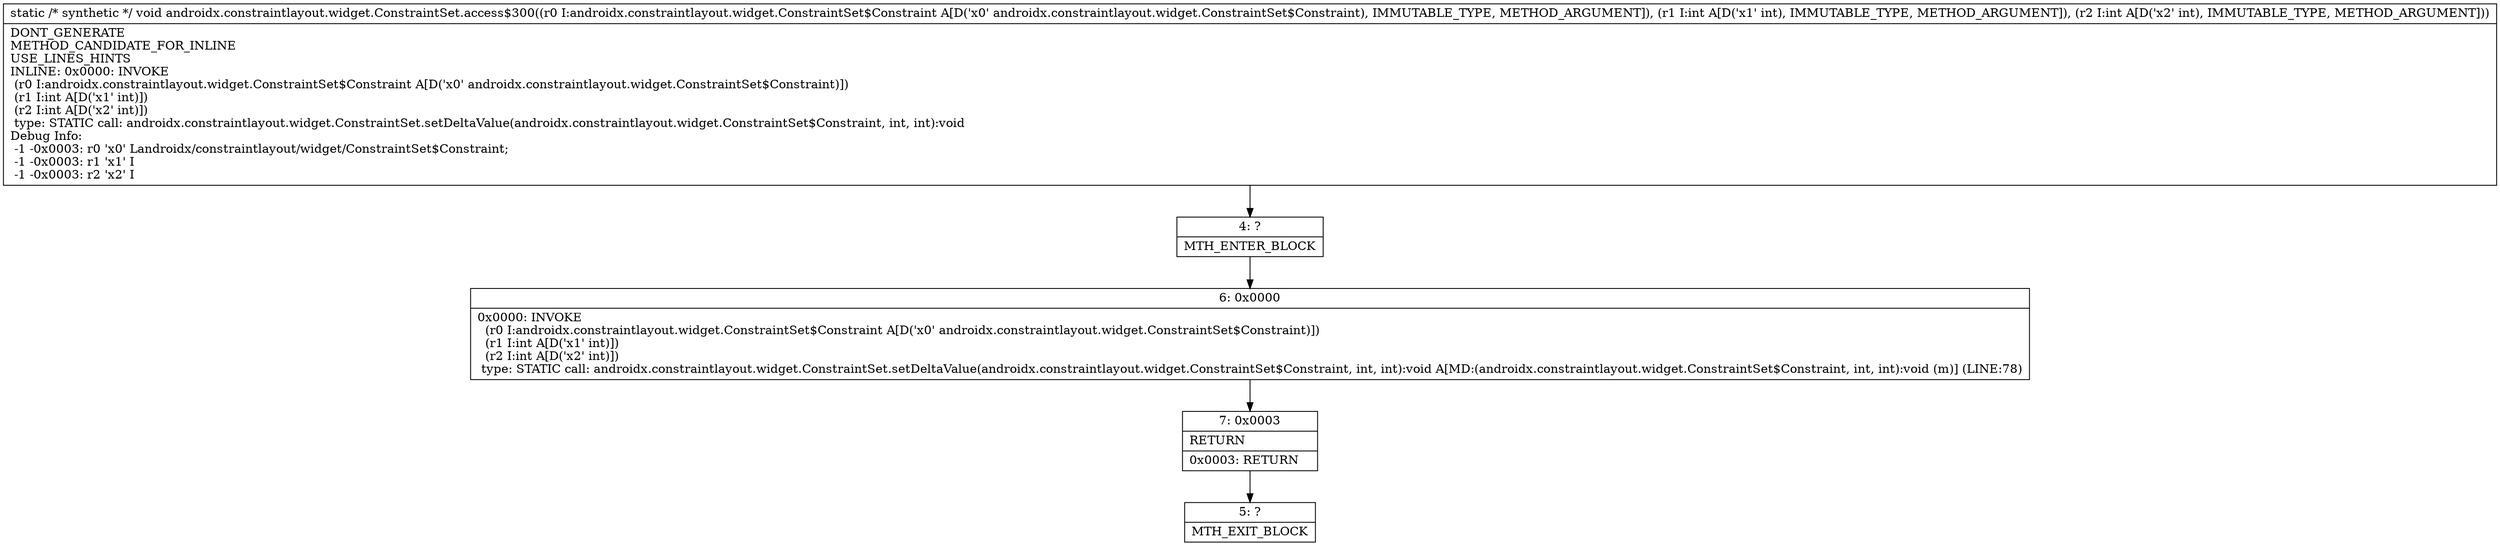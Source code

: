 digraph "CFG forandroidx.constraintlayout.widget.ConstraintSet.access$300(Landroidx\/constraintlayout\/widget\/ConstraintSet$Constraint;II)V" {
Node_4 [shape=record,label="{4\:\ ?|MTH_ENTER_BLOCK\l}"];
Node_6 [shape=record,label="{6\:\ 0x0000|0x0000: INVOKE  \l  (r0 I:androidx.constraintlayout.widget.ConstraintSet$Constraint A[D('x0' androidx.constraintlayout.widget.ConstraintSet$Constraint)])\l  (r1 I:int A[D('x1' int)])\l  (r2 I:int A[D('x2' int)])\l type: STATIC call: androidx.constraintlayout.widget.ConstraintSet.setDeltaValue(androidx.constraintlayout.widget.ConstraintSet$Constraint, int, int):void A[MD:(androidx.constraintlayout.widget.ConstraintSet$Constraint, int, int):void (m)] (LINE:78)\l}"];
Node_7 [shape=record,label="{7\:\ 0x0003|RETURN\l|0x0003: RETURN   \l}"];
Node_5 [shape=record,label="{5\:\ ?|MTH_EXIT_BLOCK\l}"];
MethodNode[shape=record,label="{static \/* synthetic *\/ void androidx.constraintlayout.widget.ConstraintSet.access$300((r0 I:androidx.constraintlayout.widget.ConstraintSet$Constraint A[D('x0' androidx.constraintlayout.widget.ConstraintSet$Constraint), IMMUTABLE_TYPE, METHOD_ARGUMENT]), (r1 I:int A[D('x1' int), IMMUTABLE_TYPE, METHOD_ARGUMENT]), (r2 I:int A[D('x2' int), IMMUTABLE_TYPE, METHOD_ARGUMENT]))  | DONT_GENERATE\lMETHOD_CANDIDATE_FOR_INLINE\lUSE_LINES_HINTS\lINLINE: 0x0000: INVOKE  \l  (r0 I:androidx.constraintlayout.widget.ConstraintSet$Constraint A[D('x0' androidx.constraintlayout.widget.ConstraintSet$Constraint)])\l  (r1 I:int A[D('x1' int)])\l  (r2 I:int A[D('x2' int)])\l type: STATIC call: androidx.constraintlayout.widget.ConstraintSet.setDeltaValue(androidx.constraintlayout.widget.ConstraintSet$Constraint, int, int):void\lDebug Info:\l  \-1 \-0x0003: r0 'x0' Landroidx\/constraintlayout\/widget\/ConstraintSet$Constraint;\l  \-1 \-0x0003: r1 'x1' I\l  \-1 \-0x0003: r2 'x2' I\l}"];
MethodNode -> Node_4;Node_4 -> Node_6;
Node_6 -> Node_7;
Node_7 -> Node_5;
}

